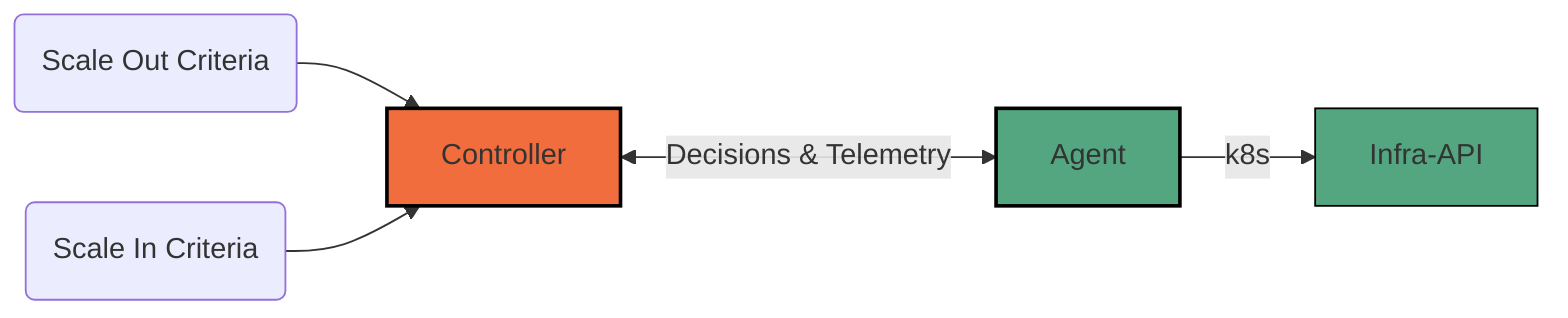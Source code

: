 flowchart LR

classDef Controller fill:#F26D3D,stroke:#000000,stroke-width:2px;
classDef Signal fill:#ffe4b5,stroke:#000000,stroke-width:1px;
classDef Agent fill:#53A67F,stroke:#000000,stroke-width:2px;
classDef Service fill:#53A67F,stroke:#000000,stroke-width:1px;

Out("Scale Out Criteria") --> Controller
In("Scale In Criteria") --> Controller

Controller <-- "Decisions & Telemetry" --> Agent
class Controller Controller

Agent -- "k8s" --> Infra-API
class Agent Agent
class Infra-API Service